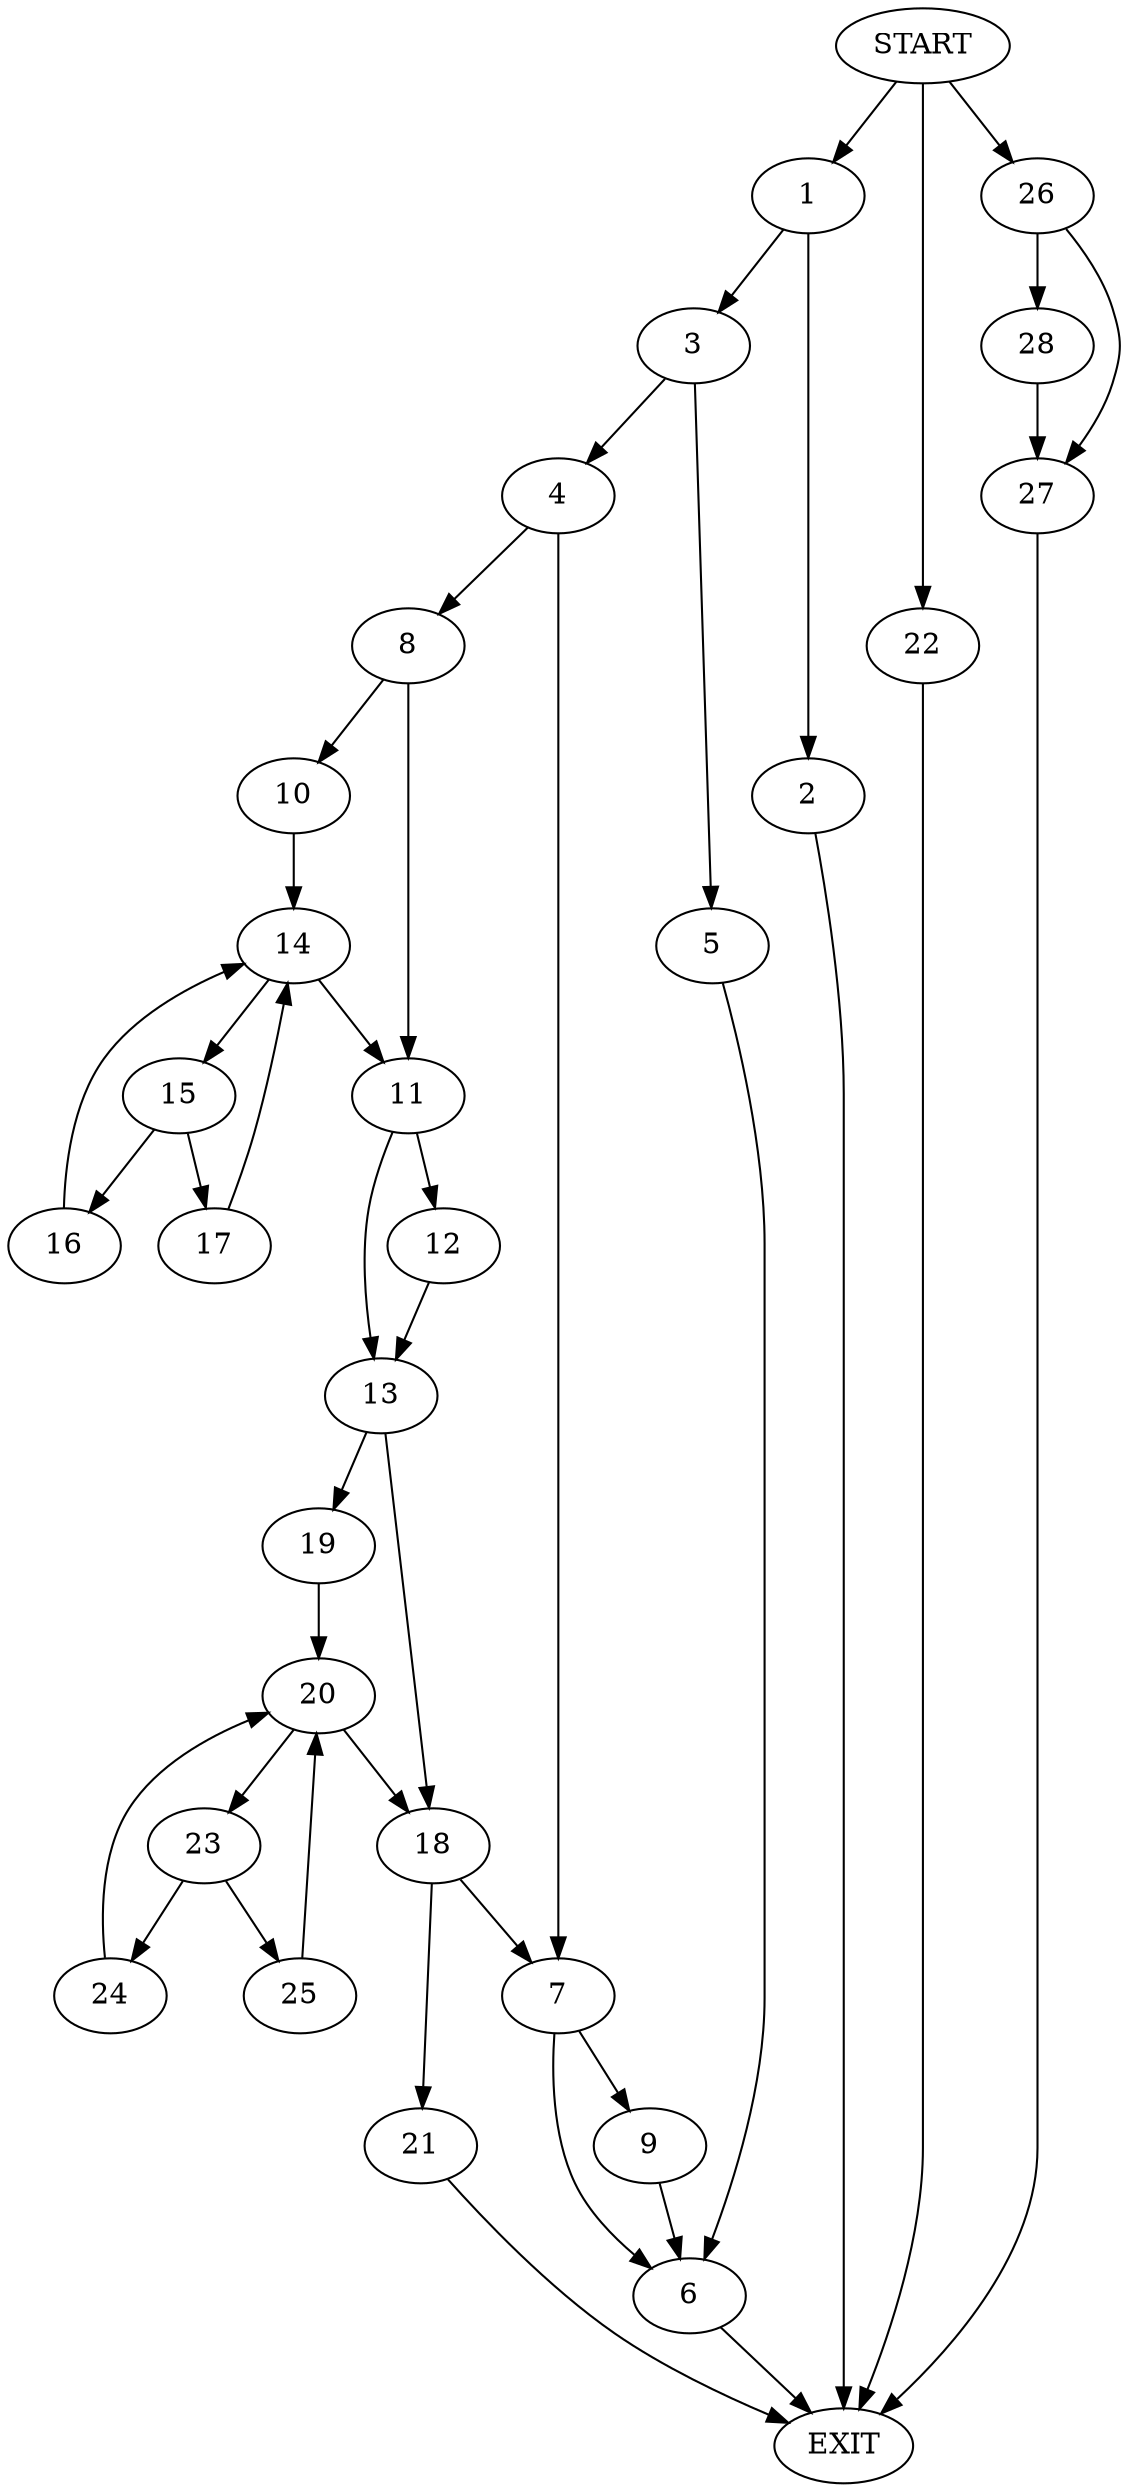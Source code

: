 digraph {
0 [label="START"]
29 [label="EXIT"]
0 -> 1
1 -> 2
1 -> 3
2 -> 29
3 -> 4
3 -> 5
5 -> 6
4 -> 7
4 -> 8
6 -> 29
7 -> 9
7 -> 6
8 -> 10
8 -> 11
11 -> 12
11 -> 13
10 -> 14
14 -> 11
14 -> 15
15 -> 16
15 -> 17
17 -> 14
16 -> 14
12 -> 13
13 -> 18
13 -> 19
19 -> 20
18 -> 7
18 -> 21
0 -> 22
22 -> 29
20 -> 18
20 -> 23
23 -> 24
23 -> 25
24 -> 20
25 -> 20
21 -> 29
9 -> 6
0 -> 26
26 -> 27
26 -> 28
27 -> 29
28 -> 27
}
